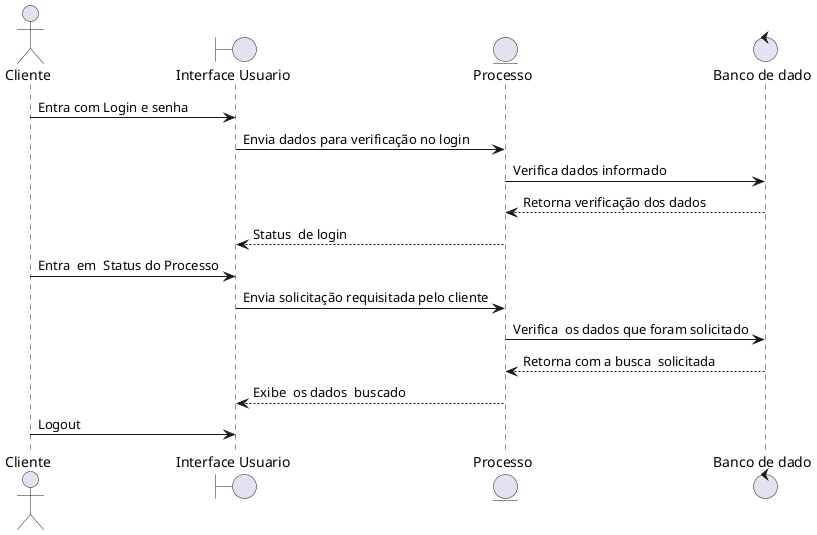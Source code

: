 @startuml
 
actor Cliente

boundary "Interface Usuario" as IU
entity "Processo" as SI
control "Banco de dado" as BD
 
Cliente -> IU : Entra com Login e senha
IU -> SI : Envia dados para verificação no login
SI -> BD : Verifica dados informado
BD -->SI : Retorna verificação dos dados
SI --> IU : Status  de login
Cliente -> IU : Entra  em  Status do Processo
IU -> SI : Envia solicitação requisitada pelo cliente
SI -> BD : Verifica  os dados que foram solicitado
BD -->SI : Retorna com a busca  solicitada
SI --> IU : Exibe  os dados  buscado
Cliente -> IU : Logout 



 
@enduml